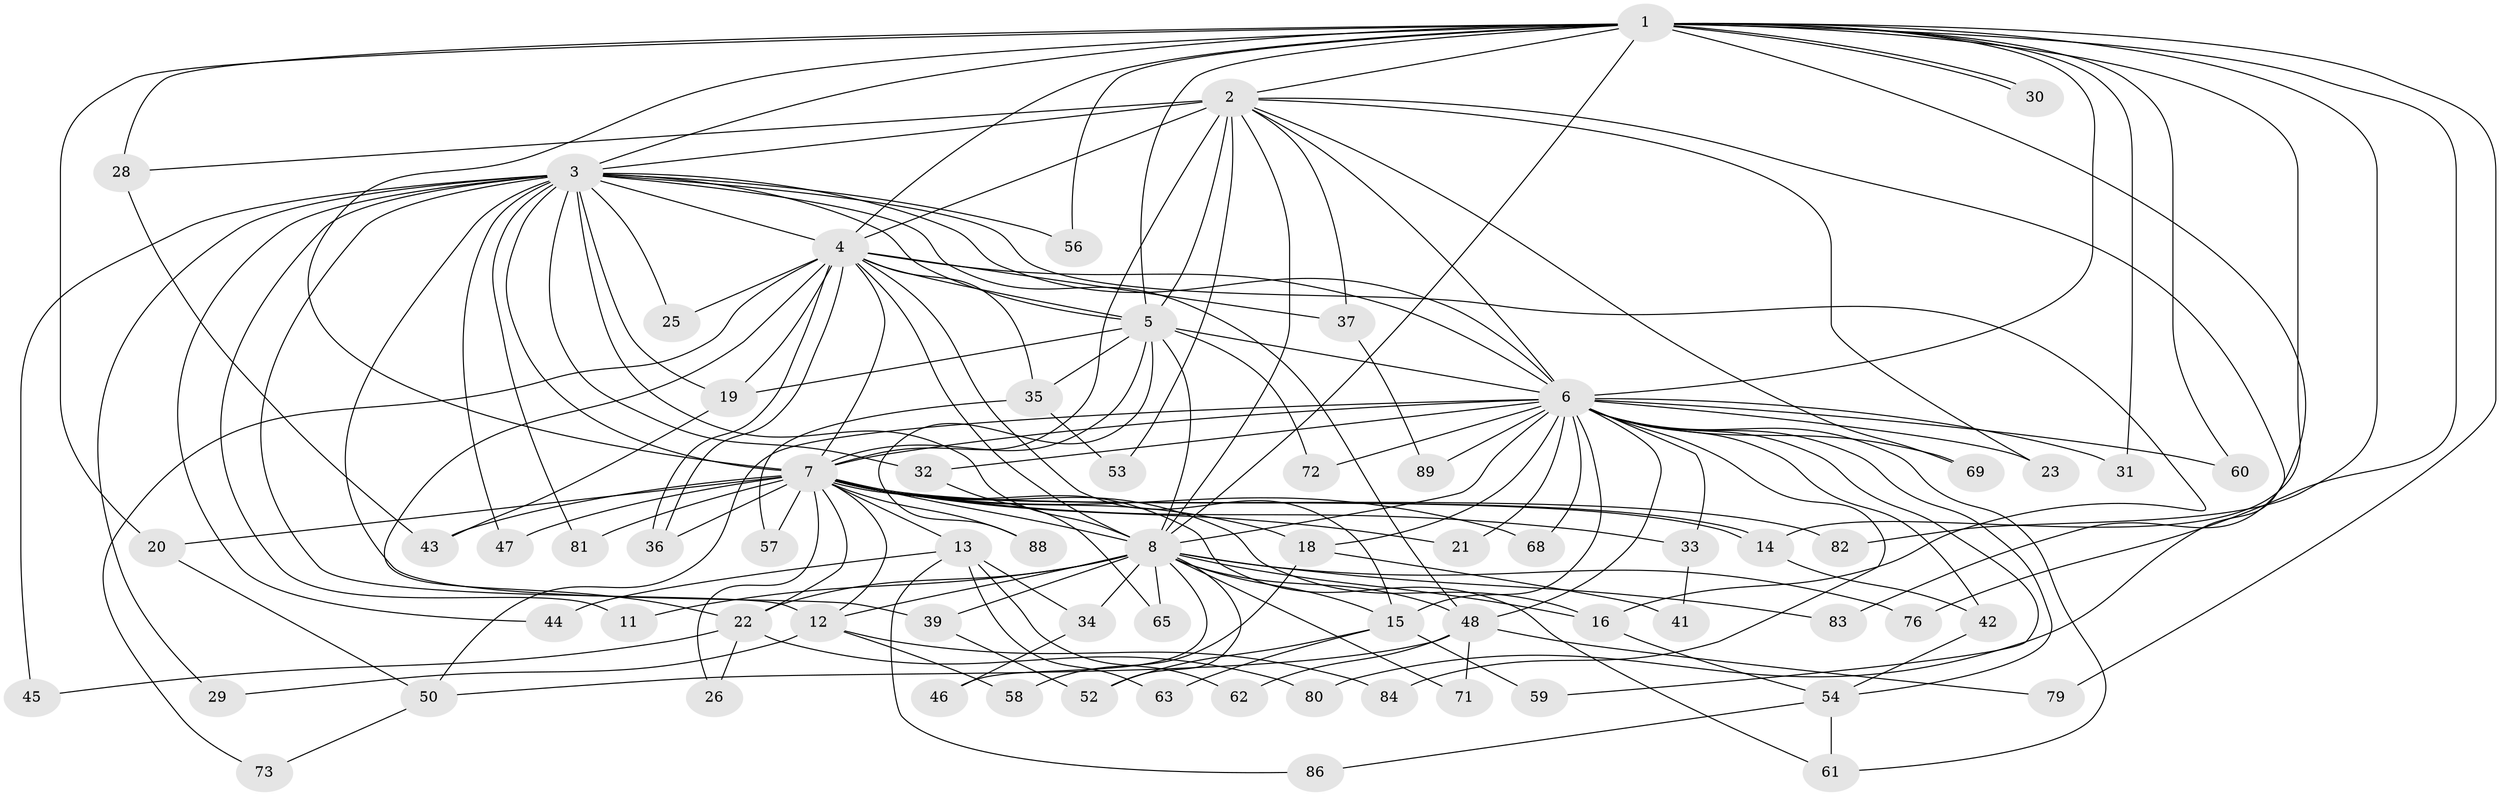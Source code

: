 // original degree distribution, {23: 0.01098901098901099, 12: 0.02197802197802198, 25: 0.01098901098901099, 19: 0.02197802197802198, 14: 0.01098901098901099, 29: 0.01098901098901099, 21: 0.01098901098901099, 18: 0.01098901098901099, 3: 0.17582417582417584, 5: 0.054945054945054944, 6: 0.02197802197802198, 4: 0.08791208791208792, 2: 0.5384615384615384, 7: 0.01098901098901099}
// Generated by graph-tools (version 1.1) at 2025/41/03/06/25 10:41:33]
// undirected, 69 vertices, 162 edges
graph export_dot {
graph [start="1"]
  node [color=gray90,style=filled];
  1 [super="+85"];
  2 [super="+10"];
  3 [super="+90"];
  4 [super="+27"];
  5 [super="+74"];
  6 [super="+49"];
  7 [super="+9"];
  8 [super="+38"];
  11;
  12 [super="+70"];
  13 [super="+17"];
  14 [super="+91"];
  15 [super="+51"];
  16 [super="+87"];
  18;
  19 [super="+24"];
  20 [super="+66"];
  21;
  22;
  23;
  25;
  26;
  28;
  29;
  30;
  31;
  32;
  33;
  34;
  35 [super="+55"];
  36 [super="+40"];
  37;
  39;
  41;
  42;
  43 [super="+77"];
  44;
  45;
  46;
  47;
  48 [super="+64"];
  50 [super="+67"];
  52 [super="+75"];
  53;
  54;
  56;
  57;
  58;
  59;
  60;
  61 [super="+78"];
  62;
  63;
  65;
  68;
  69;
  71;
  72;
  73;
  76;
  79;
  80;
  81;
  82;
  83;
  84;
  86;
  88;
  89;
  1 -- 2 [weight=2];
  1 -- 3;
  1 -- 4;
  1 -- 5;
  1 -- 6;
  1 -- 7 [weight=2];
  1 -- 8;
  1 -- 20 [weight=2];
  1 -- 28;
  1 -- 30;
  1 -- 30;
  1 -- 31;
  1 -- 56;
  1 -- 60;
  1 -- 76;
  1 -- 79;
  1 -- 80;
  1 -- 82;
  1 -- 14 [weight=2];
  2 -- 3 [weight=2];
  2 -- 4 [weight=2];
  2 -- 5 [weight=2];
  2 -- 6 [weight=2];
  2 -- 7 [weight=4];
  2 -- 8 [weight=2];
  2 -- 28;
  2 -- 37;
  2 -- 69;
  2 -- 83;
  2 -- 53;
  2 -- 23;
  3 -- 4;
  3 -- 5 [weight=2];
  3 -- 6;
  3 -- 7 [weight=2];
  3 -- 8;
  3 -- 11 [weight=2];
  3 -- 12;
  3 -- 16;
  3 -- 25;
  3 -- 29;
  3 -- 32;
  3 -- 39;
  3 -- 44;
  3 -- 45;
  3 -- 47;
  3 -- 48;
  3 -- 56;
  3 -- 81;
  3 -- 19;
  4 -- 5;
  4 -- 6;
  4 -- 7 [weight=2];
  4 -- 8;
  4 -- 19;
  4 -- 25;
  4 -- 35 [weight=2];
  4 -- 36;
  4 -- 36;
  4 -- 37;
  4 -- 73;
  4 -- 15;
  4 -- 22;
  5 -- 6;
  5 -- 7 [weight=2];
  5 -- 8;
  5 -- 19;
  5 -- 35;
  5 -- 72;
  5 -- 88;
  6 -- 7 [weight=2];
  6 -- 8;
  6 -- 15;
  6 -- 18;
  6 -- 21;
  6 -- 23;
  6 -- 31;
  6 -- 32;
  6 -- 33;
  6 -- 42;
  6 -- 50;
  6 -- 54;
  6 -- 59;
  6 -- 61;
  6 -- 68;
  6 -- 69;
  6 -- 72;
  6 -- 84;
  6 -- 89;
  6 -- 60;
  6 -- 48;
  7 -- 8 [weight=2];
  7 -- 12;
  7 -- 13 [weight=3];
  7 -- 14;
  7 -- 14;
  7 -- 22;
  7 -- 26;
  7 -- 33;
  7 -- 68;
  7 -- 81;
  7 -- 88;
  7 -- 16;
  7 -- 18;
  7 -- 82;
  7 -- 20;
  7 -- 21;
  7 -- 47;
  7 -- 57;
  7 -- 61;
  7 -- 43;
  7 -- 36;
  8 -- 11;
  8 -- 15;
  8 -- 22;
  8 -- 34;
  8 -- 39;
  8 -- 65;
  8 -- 83;
  8 -- 16;
  8 -- 48;
  8 -- 71;
  8 -- 76;
  8 -- 46;
  8 -- 12;
  8 -- 52;
  12 -- 29;
  12 -- 58;
  12 -- 84;
  13 -- 62;
  13 -- 63;
  13 -- 86;
  13 -- 34;
  13 -- 44;
  14 -- 42;
  15 -- 59;
  15 -- 63;
  15 -- 52;
  16 -- 54;
  18 -- 41;
  18 -- 58;
  19 -- 43;
  20 -- 50;
  22 -- 26;
  22 -- 45;
  22 -- 80;
  28 -- 43;
  32 -- 65;
  33 -- 41;
  34 -- 46;
  35 -- 53;
  35 -- 57;
  37 -- 89;
  39 -- 52;
  42 -- 54;
  48 -- 62;
  48 -- 71;
  48 -- 79;
  48 -- 50;
  50 -- 73;
  54 -- 86;
  54 -- 61;
}
